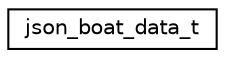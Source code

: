 digraph "Graphical Class Hierarchy"
{
  edge [fontname="Helvetica",fontsize="10",labelfontname="Helvetica",labelfontsize="10"];
  node [fontname="Helvetica",fontsize="10",shape=record];
  rankdir="LR";
  Node1 [label="json_boat_data_t",height=0.2,width=0.4,color="black", fillcolor="white", style="filled",URL="$structjson__boat__data__t.html"];
}
